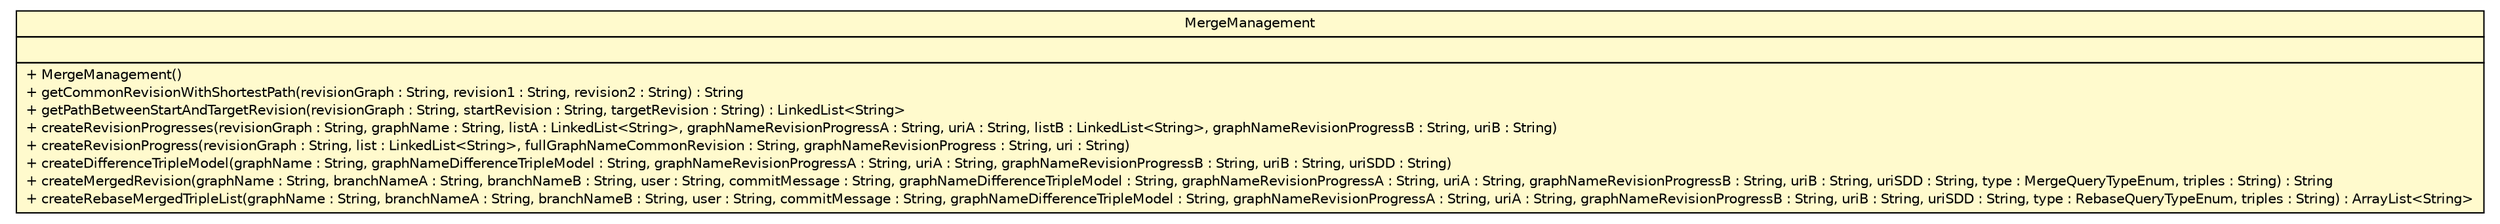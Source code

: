 #!/usr/local/bin/dot
#
# Class diagram 
# Generated by UMLGraph version R5_6-24-gf6e263 (http://www.umlgraph.org/)
#

digraph G {
	edge [fontname="Helvetica",fontsize=10,labelfontname="Helvetica",labelfontsize=10];
	node [fontname="Helvetica",fontsize=10,shape=plaintext];
	nodesep=0.25;
	ranksep=0.5;
	// de.tud.plt.r43ples.merging.MergeManagement
	c3263 [label=<<table title="de.tud.plt.r43ples.merging.MergeManagement" border="0" cellborder="1" cellspacing="0" cellpadding="2" port="p" bgcolor="lemonChiffon" href="./MergeManagement.html">
		<tr><td><table border="0" cellspacing="0" cellpadding="1">
<tr><td align="center" balign="center"> MergeManagement </td></tr>
		</table></td></tr>
		<tr><td><table border="0" cellspacing="0" cellpadding="1">
<tr><td align="left" balign="left">  </td></tr>
		</table></td></tr>
		<tr><td><table border="0" cellspacing="0" cellpadding="1">
<tr><td align="left" balign="left"> + MergeManagement() </td></tr>
<tr><td align="left" balign="left"> + getCommonRevisionWithShortestPath(revisionGraph : String, revision1 : String, revision2 : String) : String </td></tr>
<tr><td align="left" balign="left"> + getPathBetweenStartAndTargetRevision(revisionGraph : String, startRevision : String, targetRevision : String) : LinkedList&lt;String&gt; </td></tr>
<tr><td align="left" balign="left"> + createRevisionProgresses(revisionGraph : String, graphName : String, listA : LinkedList&lt;String&gt;, graphNameRevisionProgressA : String, uriA : String, listB : LinkedList&lt;String&gt;, graphNameRevisionProgressB : String, uriB : String) </td></tr>
<tr><td align="left" balign="left"> + createRevisionProgress(revisionGraph : String, list : LinkedList&lt;String&gt;, fullGraphNameCommonRevision : String, graphNameRevisionProgress : String, uri : String) </td></tr>
<tr><td align="left" balign="left"> + createDifferenceTripleModel(graphName : String, graphNameDifferenceTripleModel : String, graphNameRevisionProgressA : String, uriA : String, graphNameRevisionProgressB : String, uriB : String, uriSDD : String) </td></tr>
<tr><td align="left" balign="left"> + createMergedRevision(graphName : String, branchNameA : String, branchNameB : String, user : String, commitMessage : String, graphNameDifferenceTripleModel : String, graphNameRevisionProgressA : String, uriA : String, graphNameRevisionProgressB : String, uriB : String, uriSDD : String, type : MergeQueryTypeEnum, triples : String) : String </td></tr>
<tr><td align="left" balign="left"> + createRebaseMergedTripleList(graphName : String, branchNameA : String, branchNameB : String, user : String, commitMessage : String, graphNameDifferenceTripleModel : String, graphNameRevisionProgressA : String, uriA : String, graphNameRevisionProgressB : String, uriB : String, uriSDD : String, type : RebaseQueryTypeEnum, triples : String) : ArrayList&lt;String&gt; </td></tr>
		</table></td></tr>
		</table>>, URL="./MergeManagement.html", fontname="Helvetica", fontcolor="black", fontsize=10.0];
}

